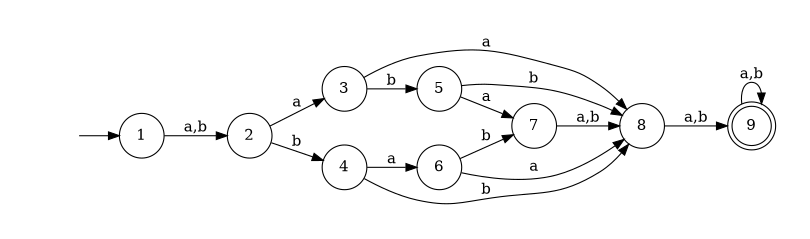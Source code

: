 digraph {
	rankdir=LR;
	margin=0.2;
	size=5;
	node [margin=0.1 shape=circle];
	9[margin=0 shape=doublecircle];
	" "[color=white width=0];
	" " -> 1;
	1 -> 2 [label="a,b"];
	2 -> 3 [label="a"];
	2 -> 4 [label="b"];
	3 -> 8 [label="a"];
	3 -> 5 [label="b"];
	4 -> 6 [label="a"];
	4 -> 8 [label="b"];
	5 -> 8 [label="b"];
	5 -> 7 [label="a"]
	6 -> 7 [label="b"]
	6 -> 8 [label="a"]
	7 -> 8 [label="a,b"]
	8 -> 9 [label="a,b"]
	9 -> 9 [label="a,b"]
}
